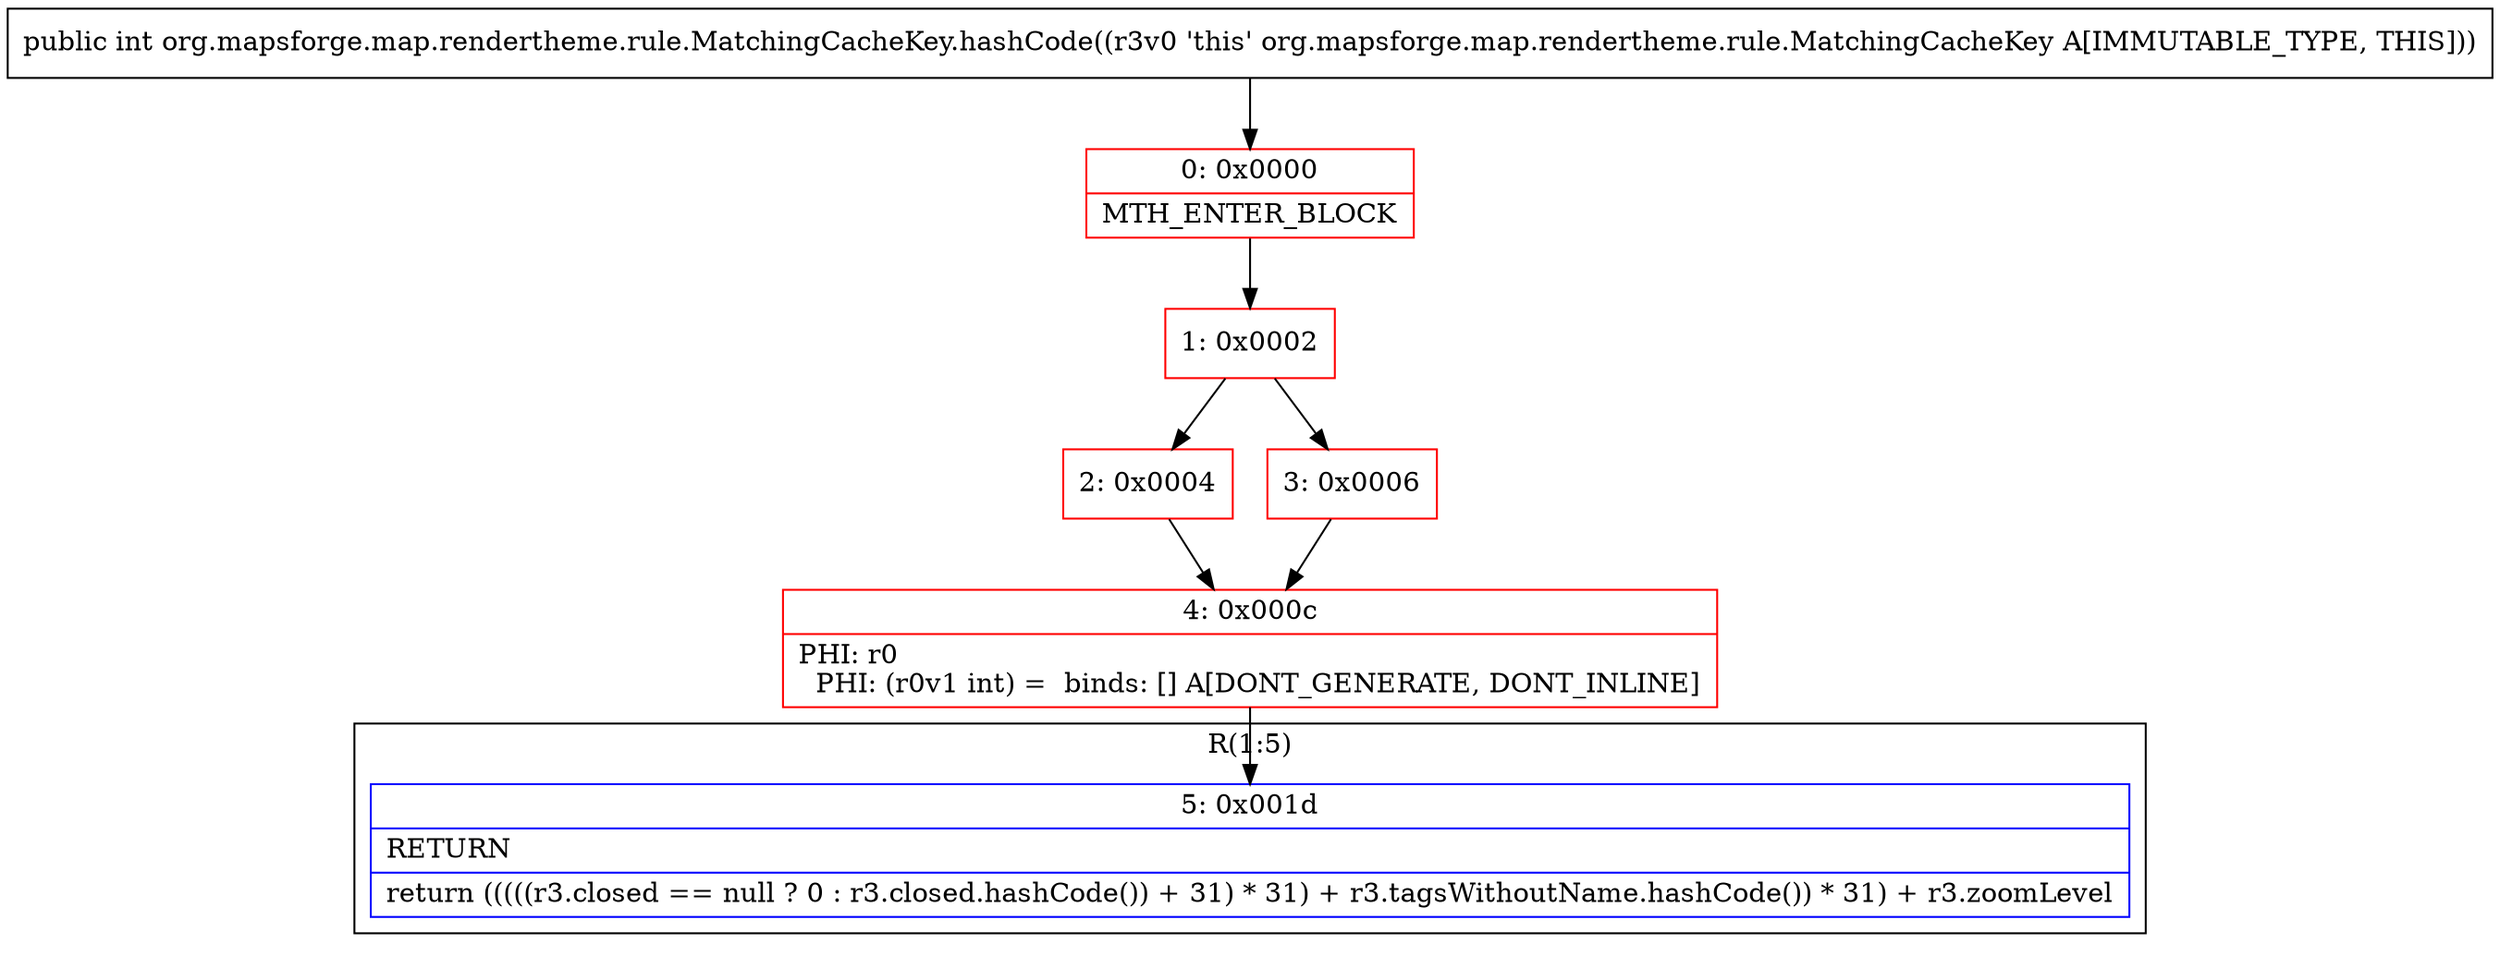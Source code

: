 digraph "CFG fororg.mapsforge.map.rendertheme.rule.MatchingCacheKey.hashCode()I" {
subgraph cluster_Region_860931383 {
label = "R(1:5)";
node [shape=record,color=blue];
Node_5 [shape=record,label="{5\:\ 0x001d|RETURN\l|return (((((r3.closed == null ? 0 : r3.closed.hashCode()) + 31) * 31) + r3.tagsWithoutName.hashCode()) * 31) + r3.zoomLevel\l}"];
}
Node_0 [shape=record,color=red,label="{0\:\ 0x0000|MTH_ENTER_BLOCK\l}"];
Node_1 [shape=record,color=red,label="{1\:\ 0x0002}"];
Node_2 [shape=record,color=red,label="{2\:\ 0x0004}"];
Node_3 [shape=record,color=red,label="{3\:\ 0x0006}"];
Node_4 [shape=record,color=red,label="{4\:\ 0x000c|PHI: r0 \l  PHI: (r0v1 int) =  binds: [] A[DONT_GENERATE, DONT_INLINE]\l}"];
MethodNode[shape=record,label="{public int org.mapsforge.map.rendertheme.rule.MatchingCacheKey.hashCode((r3v0 'this' org.mapsforge.map.rendertheme.rule.MatchingCacheKey A[IMMUTABLE_TYPE, THIS])) }"];
MethodNode -> Node_0;
Node_0 -> Node_1;
Node_1 -> Node_2;
Node_1 -> Node_3;
Node_2 -> Node_4;
Node_3 -> Node_4;
Node_4 -> Node_5;
}

